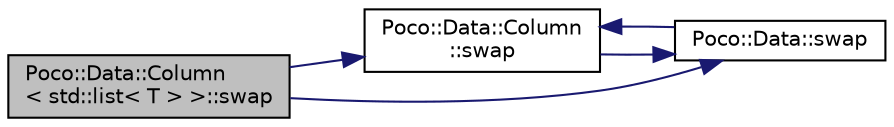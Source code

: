 digraph "Poco::Data::Column&lt; std::list&lt; T &gt; &gt;::swap"
{
 // LATEX_PDF_SIZE
  edge [fontname="Helvetica",fontsize="10",labelfontname="Helvetica",labelfontsize="10"];
  node [fontname="Helvetica",fontsize="10",shape=record];
  rankdir="LR";
  Node1 [label="Poco::Data::Column\l\< std::list\< T \> \>::swap",height=0.2,width=0.4,color="black", fillcolor="grey75", style="filled", fontcolor="black",tooltip="Swaps the column with another one."];
  Node1 -> Node2 [color="midnightblue",fontsize="10",style="solid",fontname="Helvetica"];
  Node2 [label="Poco::Data::Column\l::swap",height=0.2,width=0.4,color="black", fillcolor="white", style="filled",URL="$classPoco_1_1Data_1_1Column.html#a4dd4dbc0db5be414714e4b3621882e3a",tooltip="Swaps the column with another one."];
  Node2 -> Node3 [color="midnightblue",fontsize="10",style="solid",fontname="Helvetica"];
  Node3 [label="Poco::Data::swap",height=0.2,width=0.4,color="black", fillcolor="white", style="filled",URL="$namespacePoco_1_1Data.html#a864cd370935713b33ec4d76f1e89ec0b",tooltip=" "];
  Node3 -> Node2 [color="midnightblue",fontsize="10",style="solid",fontname="Helvetica"];
  Node1 -> Node3 [color="midnightblue",fontsize="10",style="solid",fontname="Helvetica"];
}
